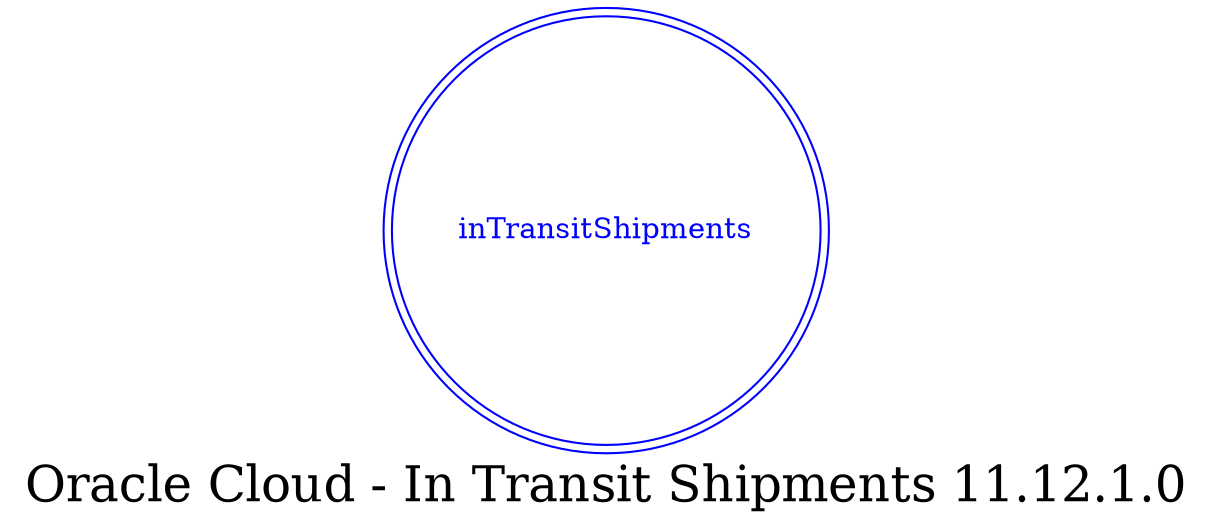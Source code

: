 digraph LexiconGraph {
graph[label="Oracle Cloud - In Transit Shipments 11.12.1.0", fontsize=24]
splines=true
"inTransitShipments" [color=blue, fontcolor=blue, shape=doublecircle]
}
